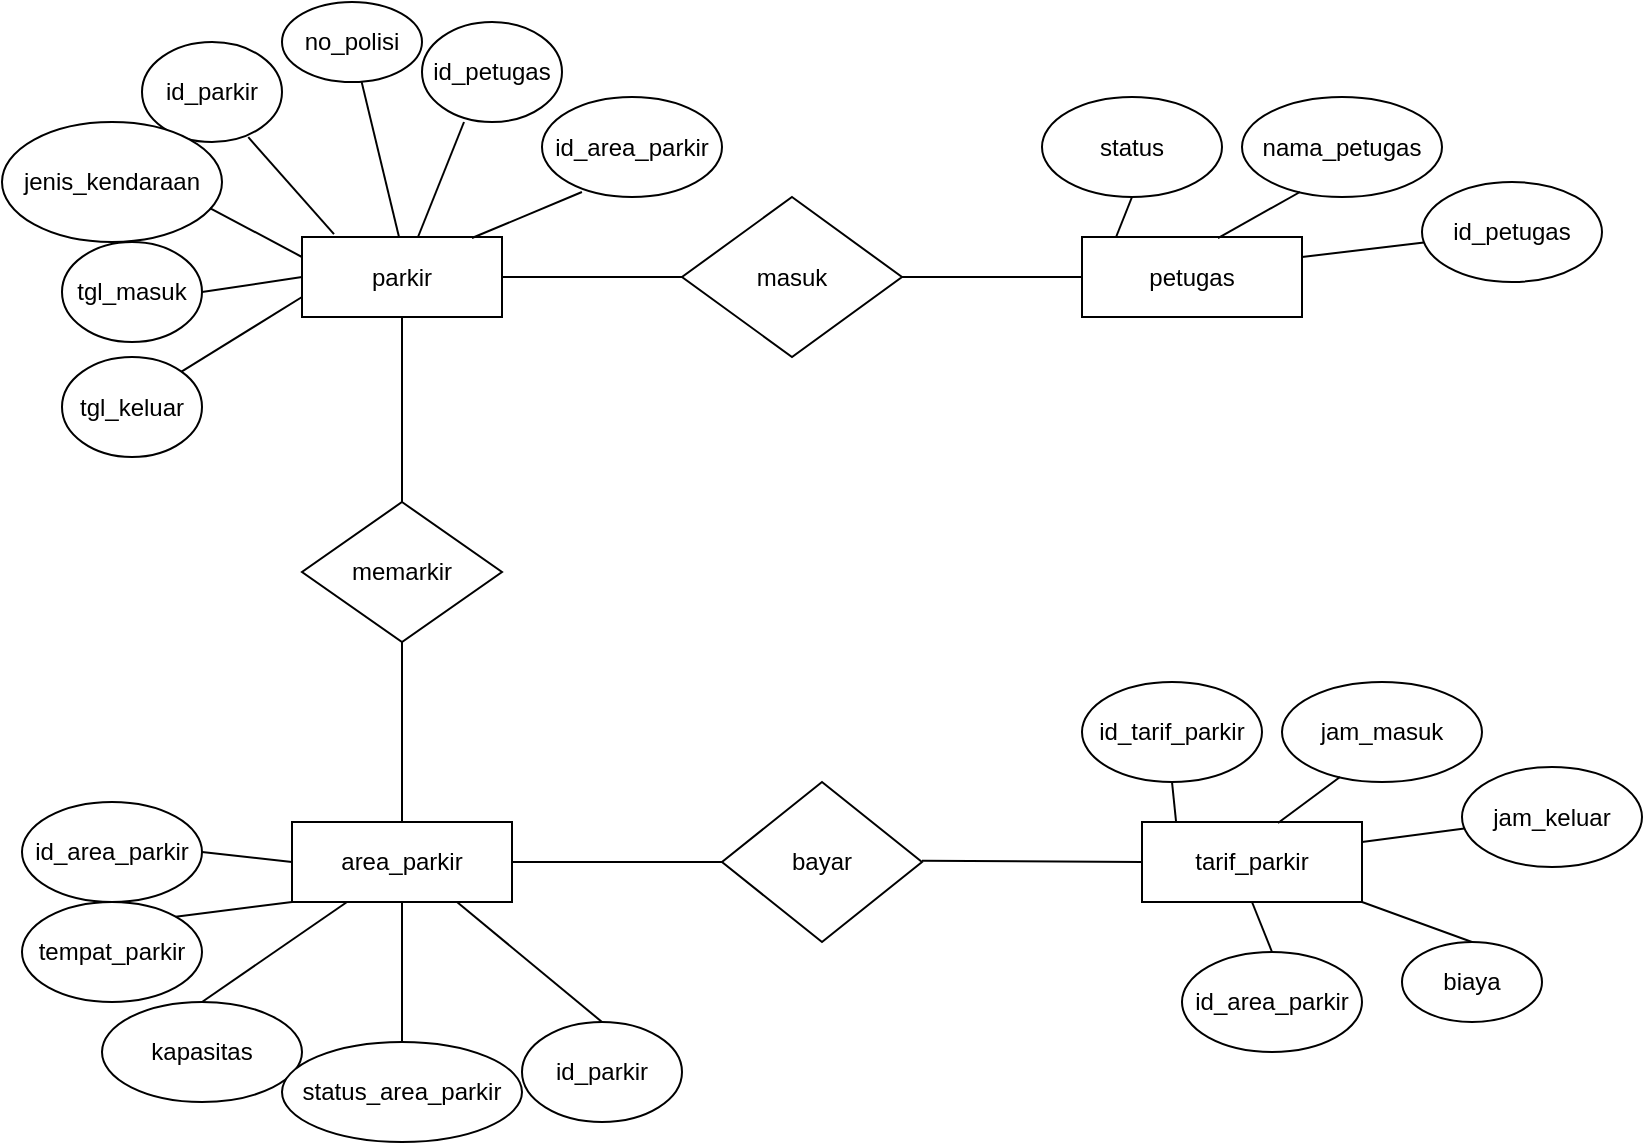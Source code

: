 <mxfile version="22.1.4" type="device">
  <diagram name="Page-1" id="xHAHQebYHm3XD5zxxp3o">
    <mxGraphModel dx="1035" dy="607" grid="1" gridSize="10" guides="1" tooltips="1" connect="1" arrows="1" fold="1" page="1" pageScale="1" pageWidth="850" pageHeight="1100" math="0" shadow="0">
      <root>
        <mxCell id="0" />
        <mxCell id="1" parent="0" />
        <mxCell id="L5YG3wvZNbjHfBZKv8xg-4" value="parkir" style="rounded=0;whiteSpace=wrap;html=1;movable=1;resizable=1;rotatable=1;deletable=1;editable=1;locked=0;connectable=1;" parent="1" vertex="1">
          <mxGeometry x="160" y="167.5" width="100" height="40" as="geometry" />
        </mxCell>
        <mxCell id="L5YG3wvZNbjHfBZKv8xg-5" value="id_petugas" style="ellipse;whiteSpace=wrap;html=1;movable=1;resizable=1;rotatable=1;deletable=1;editable=1;locked=0;connectable=1;" parent="1" vertex="1">
          <mxGeometry x="220" y="60" width="70" height="50" as="geometry" />
        </mxCell>
        <mxCell id="L5YG3wvZNbjHfBZKv8xg-7" value="id_parkir" style="ellipse;whiteSpace=wrap;html=1;" parent="1" vertex="1">
          <mxGeometry x="80" y="70" width="70" height="50" as="geometry" />
        </mxCell>
        <mxCell id="L5YG3wvZNbjHfBZKv8xg-8" value="no_polisi" style="ellipse;whiteSpace=wrap;html=1;" parent="1" vertex="1">
          <mxGeometry x="150" y="50" width="70" height="40" as="geometry" />
        </mxCell>
        <mxCell id="L5YG3wvZNbjHfBZKv8xg-9" value="jenis_kendaraan" style="ellipse;whiteSpace=wrap;html=1;" parent="1" vertex="1">
          <mxGeometry x="10" y="110" width="110" height="60" as="geometry" />
        </mxCell>
        <mxCell id="L5YG3wvZNbjHfBZKv8xg-12" value="tgl_masuk" style="ellipse;whiteSpace=wrap;html=1;movable=1;resizable=1;rotatable=1;deletable=1;editable=1;locked=0;connectable=1;" parent="1" vertex="1">
          <mxGeometry x="40" y="170" width="70" height="50" as="geometry" />
        </mxCell>
        <mxCell id="L5YG3wvZNbjHfBZKv8xg-13" value="tgl_keluar" style="ellipse;whiteSpace=wrap;html=1;movable=1;resizable=1;rotatable=1;deletable=1;editable=1;locked=0;connectable=1;" parent="1" vertex="1">
          <mxGeometry x="40" y="227.5" width="70" height="50" as="geometry" />
        </mxCell>
        <mxCell id="L5YG3wvZNbjHfBZKv8xg-14" value="id_area_parkir" style="ellipse;whiteSpace=wrap;html=1;movable=1;resizable=1;rotatable=1;deletable=1;editable=1;locked=0;connectable=1;" parent="1" vertex="1">
          <mxGeometry x="280" y="97.5" width="90" height="50" as="geometry" />
        </mxCell>
        <mxCell id="L5YG3wvZNbjHfBZKv8xg-15" value="" style="endArrow=none;html=1;rounded=0;movable=1;resizable=1;rotatable=1;deletable=1;editable=1;locked=0;connectable=1;exitX=1;exitY=0.5;exitDx=0;exitDy=0;entryX=0;entryY=0.5;entryDx=0;entryDy=0;" parent="1" source="L5YG3wvZNbjHfBZKv8xg-4" target="L5YG3wvZNbjHfBZKv8xg-16" edge="1">
          <mxGeometry width="50" height="50" relative="1" as="geometry">
            <mxPoint x="290" y="175" as="sourcePoint" />
            <mxPoint x="420" y="175.45" as="targetPoint" />
            <Array as="points" />
          </mxGeometry>
        </mxCell>
        <mxCell id="L5YG3wvZNbjHfBZKv8xg-16" value="masuk" style="rhombus;whiteSpace=wrap;html=1;" parent="1" vertex="1">
          <mxGeometry x="350" y="147.5" width="110" height="80" as="geometry" />
        </mxCell>
        <mxCell id="L5YG3wvZNbjHfBZKv8xg-17" value="" style="endArrow=none;html=1;rounded=0;entryX=0.16;entryY=-0.037;entryDx=0;entryDy=0;exitX=0.759;exitY=0.952;exitDx=0;exitDy=0;exitPerimeter=0;movable=1;resizable=1;rotatable=1;deletable=1;editable=1;locked=0;connectable=1;entryPerimeter=0;" parent="1" source="L5YG3wvZNbjHfBZKv8xg-7" target="L5YG3wvZNbjHfBZKv8xg-4" edge="1">
          <mxGeometry width="50" height="50" relative="1" as="geometry">
            <mxPoint x="140" y="147.5" as="sourcePoint" />
            <mxPoint x="250" y="142.95" as="targetPoint" />
            <Array as="points" />
          </mxGeometry>
        </mxCell>
        <mxCell id="L5YG3wvZNbjHfBZKv8xg-18" value="" style="endArrow=none;html=1;rounded=0;exitX=0.945;exitY=0.717;exitDx=0;exitDy=0;exitPerimeter=0;entryX=0;entryY=0.25;entryDx=0;entryDy=0;movable=1;resizable=1;rotatable=1;deletable=1;editable=1;locked=0;connectable=1;" parent="1" source="L5YG3wvZNbjHfBZKv8xg-9" target="L5YG3wvZNbjHfBZKv8xg-4" edge="1">
          <mxGeometry width="50" height="50" relative="1" as="geometry">
            <mxPoint x="130" y="180.5" as="sourcePoint" />
            <mxPoint x="157" y="187.5" as="targetPoint" />
            <Array as="points" />
          </mxGeometry>
        </mxCell>
        <mxCell id="L5YG3wvZNbjHfBZKv8xg-19" value="" style="endArrow=none;html=1;rounded=0;entryX=0;entryY=0.5;entryDx=0;entryDy=0;exitX=1;exitY=0.5;exitDx=0;exitDy=0;movable=1;resizable=1;rotatable=1;deletable=1;editable=1;locked=0;connectable=1;" parent="1" source="L5YG3wvZNbjHfBZKv8xg-12" target="L5YG3wvZNbjHfBZKv8xg-4" edge="1">
          <mxGeometry width="50" height="50" relative="1" as="geometry">
            <mxPoint x="133" y="227.5" as="sourcePoint" />
            <mxPoint x="160" y="254.5" as="targetPoint" />
            <Array as="points" />
          </mxGeometry>
        </mxCell>
        <mxCell id="L5YG3wvZNbjHfBZKv8xg-20" value="" style="endArrow=none;html=1;rounded=0;exitX=1;exitY=0;exitDx=0;exitDy=0;movable=1;resizable=1;rotatable=1;deletable=1;editable=1;locked=0;connectable=1;entryX=0;entryY=0.75;entryDx=0;entryDy=0;" parent="1" source="L5YG3wvZNbjHfBZKv8xg-13" target="L5YG3wvZNbjHfBZKv8xg-4" edge="1">
          <mxGeometry width="50" height="50" relative="1" as="geometry">
            <mxPoint x="181.5" y="237.5" as="sourcePoint" />
            <mxPoint x="190" y="207.5" as="targetPoint" />
            <Array as="points" />
          </mxGeometry>
        </mxCell>
        <mxCell id="L5YG3wvZNbjHfBZKv8xg-21" value="" style="endArrow=none;html=1;rounded=0;entryX=0;entryY=0;entryDx=0;entryDy=0;movable=1;resizable=1;rotatable=1;deletable=1;editable=1;locked=0;connectable=1;" parent="1" source="L5YG3wvZNbjHfBZKv8xg-8" edge="1">
          <mxGeometry width="50" height="50" relative="1" as="geometry">
            <mxPoint x="181.5" y="140.5" as="sourcePoint" />
            <mxPoint x="208.5" y="167.5" as="targetPoint" />
            <Array as="points" />
          </mxGeometry>
        </mxCell>
        <mxCell id="L5YG3wvZNbjHfBZKv8xg-22" value="" style="endArrow=none;html=1;rounded=0;entryX=0.222;entryY=0.95;entryDx=0;entryDy=0;exitX=0.85;exitY=0.013;exitDx=0;exitDy=0;exitPerimeter=0;entryPerimeter=0;movable=1;resizable=1;rotatable=1;deletable=1;editable=1;locked=0;connectable=1;" parent="1" source="L5YG3wvZNbjHfBZKv8xg-4" target="L5YG3wvZNbjHfBZKv8xg-14" edge="1">
          <mxGeometry width="50" height="50" relative="1" as="geometry">
            <mxPoint x="240" y="207.5" as="sourcePoint" />
            <mxPoint x="267" y="234.5" as="targetPoint" />
            <Array as="points" />
          </mxGeometry>
        </mxCell>
        <mxCell id="L5YG3wvZNbjHfBZKv8xg-24" value="" style="endArrow=none;html=1;rounded=0;entryX=0.3;entryY=1;entryDx=0;entryDy=0;movable=1;resizable=1;rotatable=1;deletable=1;editable=1;locked=0;connectable=1;entryPerimeter=0;" parent="1" source="L5YG3wvZNbjHfBZKv8xg-4" target="L5YG3wvZNbjHfBZKv8xg-5" edge="1">
          <mxGeometry width="50" height="50" relative="1" as="geometry">
            <mxPoint x="230" y="177.5" as="sourcePoint" />
            <mxPoint x="257" y="157.5" as="targetPoint" />
            <Array as="points" />
          </mxGeometry>
        </mxCell>
        <mxCell id="7l36-XZYRrPUFkzCGNno-2" value="" style="endArrow=none;html=1;rounded=0;movable=1;resizable=1;rotatable=1;deletable=1;editable=1;locked=0;connectable=1;exitX=1;exitY=0.5;exitDx=0;exitDy=0;entryX=0;entryY=0.5;entryDx=0;entryDy=0;" parent="1" source="L5YG3wvZNbjHfBZKv8xg-16" target="7l36-XZYRrPUFkzCGNno-4" edge="1">
          <mxGeometry width="50" height="50" relative="1" as="geometry">
            <mxPoint x="470" y="174.55" as="sourcePoint" />
            <mxPoint x="640" y="190" as="targetPoint" />
            <Array as="points" />
          </mxGeometry>
        </mxCell>
        <mxCell id="7l36-XZYRrPUFkzCGNno-4" value="petugas" style="rounded=0;whiteSpace=wrap;html=1;" parent="1" vertex="1">
          <mxGeometry x="550" y="167.5" width="110" height="40" as="geometry" />
        </mxCell>
        <mxCell id="05SCvy1Rj9OCpi3I3Xh_-1" value="status" style="ellipse;whiteSpace=wrap;html=1;movable=1;resizable=1;rotatable=1;deletable=1;editable=1;locked=0;connectable=1;direction=south;" parent="1" vertex="1">
          <mxGeometry x="530" y="97.5" width="90" height="50" as="geometry" />
        </mxCell>
        <mxCell id="05SCvy1Rj9OCpi3I3Xh_-2" value="nama_petugas" style="ellipse;whiteSpace=wrap;html=1;movable=1;resizable=1;rotatable=1;deletable=1;editable=1;locked=0;connectable=1;" parent="1" vertex="1">
          <mxGeometry x="630" y="97.5" width="100" height="50" as="geometry" />
        </mxCell>
        <mxCell id="05SCvy1Rj9OCpi3I3Xh_-3" value="id_petugas" style="ellipse;whiteSpace=wrap;html=1;movable=1;resizable=1;rotatable=1;deletable=1;editable=1;locked=0;connectable=1;" parent="1" vertex="1">
          <mxGeometry x="720" y="140" width="90" height="50" as="geometry" />
        </mxCell>
        <mxCell id="05SCvy1Rj9OCpi3I3Xh_-4" value="" style="endArrow=none;html=1;rounded=0;exitX=1;exitY=0.5;exitDx=0;exitDy=0;movable=1;resizable=1;rotatable=1;deletable=1;editable=1;locked=0;connectable=1;entryX=0.155;entryY=0;entryDx=0;entryDy=0;entryPerimeter=0;" parent="1" source="05SCvy1Rj9OCpi3I3Xh_-1" target="7l36-XZYRrPUFkzCGNno-4" edge="1">
          <mxGeometry width="50" height="50" relative="1" as="geometry">
            <mxPoint x="623" y="230" as="sourcePoint" />
            <mxPoint x="650" y="230" as="targetPoint" />
            <Array as="points" />
          </mxGeometry>
        </mxCell>
        <mxCell id="05SCvy1Rj9OCpi3I3Xh_-5" value="" style="endArrow=none;html=1;rounded=0;exitX=0.29;exitY=0.95;exitDx=0;exitDy=0;movable=1;resizable=1;rotatable=1;deletable=1;editable=1;locked=0;connectable=1;entryX=0.618;entryY=0.013;entryDx=0;entryDy=0;entryPerimeter=0;exitPerimeter=0;" parent="1" source="05SCvy1Rj9OCpi3I3Xh_-2" target="7l36-XZYRrPUFkzCGNno-4" edge="1">
          <mxGeometry width="50" height="50" relative="1" as="geometry">
            <mxPoint x="671.5" y="240" as="sourcePoint" />
            <mxPoint x="680" y="210" as="targetPoint" />
            <Array as="points" />
          </mxGeometry>
        </mxCell>
        <mxCell id="05SCvy1Rj9OCpi3I3Xh_-6" value="" style="endArrow=none;html=1;rounded=0;exitX=1;exitY=0.25;exitDx=0;exitDy=0;movable=1;resizable=1;rotatable=1;deletable=1;editable=1;locked=0;connectable=1;" parent="1" source="7l36-XZYRrPUFkzCGNno-4" target="05SCvy1Rj9OCpi3I3Xh_-3" edge="1">
          <mxGeometry width="50" height="50" relative="1" as="geometry">
            <mxPoint x="730" y="210" as="sourcePoint" />
            <mxPoint x="757" y="237" as="targetPoint" />
            <Array as="points" />
          </mxGeometry>
        </mxCell>
        <mxCell id="05SCvy1Rj9OCpi3I3Xh_-8" value="" style="endArrow=none;html=1;rounded=0;entryX=0.5;entryY=1;entryDx=0;entryDy=0;exitX=0.5;exitY=0;exitDx=0;exitDy=0;" parent="1" source="05SCvy1Rj9OCpi3I3Xh_-9" target="L5YG3wvZNbjHfBZKv8xg-4" edge="1">
          <mxGeometry width="50" height="50" relative="1" as="geometry">
            <mxPoint x="210" y="300" as="sourcePoint" />
            <mxPoint x="360" y="280" as="targetPoint" />
          </mxGeometry>
        </mxCell>
        <mxCell id="05SCvy1Rj9OCpi3I3Xh_-9" value="memarkir" style="rhombus;whiteSpace=wrap;html=1;" parent="1" vertex="1">
          <mxGeometry x="160" y="300" width="100" height="70" as="geometry" />
        </mxCell>
        <mxCell id="05SCvy1Rj9OCpi3I3Xh_-10" value="area_parkir" style="rounded=0;whiteSpace=wrap;html=1;movable=1;resizable=1;rotatable=1;deletable=1;editable=1;locked=0;connectable=1;" parent="1" vertex="1">
          <mxGeometry x="155" y="460" width="110" height="40" as="geometry" />
        </mxCell>
        <mxCell id="05SCvy1Rj9OCpi3I3Xh_-11" value="tempat_parkir" style="ellipse;whiteSpace=wrap;html=1;movable=1;resizable=1;rotatable=1;deletable=1;editable=1;locked=0;connectable=1;direction=south;" parent="1" vertex="1">
          <mxGeometry x="20" y="500" width="90" height="50" as="geometry" />
        </mxCell>
        <mxCell id="05SCvy1Rj9OCpi3I3Xh_-12" value="kapasitas" style="ellipse;whiteSpace=wrap;html=1;movable=1;resizable=1;rotatable=1;deletable=1;editable=1;locked=0;connectable=1;" parent="1" vertex="1">
          <mxGeometry x="60" y="550" width="100" height="50" as="geometry" />
        </mxCell>
        <mxCell id="05SCvy1Rj9OCpi3I3Xh_-13" value="status_area_parkir" style="ellipse;whiteSpace=wrap;html=1;movable=1;resizable=1;rotatable=1;deletable=1;editable=1;locked=0;connectable=1;" parent="1" vertex="1">
          <mxGeometry x="150" y="570" width="120" height="50" as="geometry" />
        </mxCell>
        <mxCell id="05SCvy1Rj9OCpi3I3Xh_-14" value="" style="endArrow=none;html=1;rounded=0;exitX=0;exitY=0;exitDx=0;exitDy=0;movable=1;resizable=1;rotatable=1;deletable=1;editable=1;locked=0;connectable=1;entryX=0;entryY=1;entryDx=0;entryDy=0;" parent="1" source="05SCvy1Rj9OCpi3I3Xh_-11" target="05SCvy1Rj9OCpi3I3Xh_-10" edge="1">
          <mxGeometry width="50" height="50" relative="1" as="geometry">
            <mxPoint x="223" y="532.5" as="sourcePoint" />
            <mxPoint x="250" y="532.5" as="targetPoint" />
            <Array as="points" />
          </mxGeometry>
        </mxCell>
        <mxCell id="05SCvy1Rj9OCpi3I3Xh_-15" value="" style="endArrow=none;html=1;rounded=0;exitX=0.5;exitY=0;exitDx=0;exitDy=0;movable=1;resizable=1;rotatable=1;deletable=1;editable=1;locked=0;connectable=1;entryX=0.25;entryY=1;entryDx=0;entryDy=0;" parent="1" source="05SCvy1Rj9OCpi3I3Xh_-12" target="05SCvy1Rj9OCpi3I3Xh_-10" edge="1">
          <mxGeometry width="50" height="50" relative="1" as="geometry">
            <mxPoint x="271.5" y="542.5" as="sourcePoint" />
            <mxPoint x="280" y="512.5" as="targetPoint" />
            <Array as="points" />
          </mxGeometry>
        </mxCell>
        <mxCell id="05SCvy1Rj9OCpi3I3Xh_-16" value="" style="endArrow=none;html=1;rounded=0;exitX=0.5;exitY=1;exitDx=0;exitDy=0;movable=1;resizable=1;rotatable=1;deletable=1;editable=1;locked=0;connectable=1;" parent="1" source="05SCvy1Rj9OCpi3I3Xh_-10" target="05SCvy1Rj9OCpi3I3Xh_-13" edge="1">
          <mxGeometry width="50" height="50" relative="1" as="geometry">
            <mxPoint x="330" y="512.5" as="sourcePoint" />
            <mxPoint x="357" y="539.5" as="targetPoint" />
            <Array as="points" />
          </mxGeometry>
        </mxCell>
        <mxCell id="05SCvy1Rj9OCpi3I3Xh_-20" value="id_area_parkir" style="ellipse;whiteSpace=wrap;html=1;movable=1;resizable=1;rotatable=1;deletable=1;editable=1;locked=0;connectable=1;" parent="1" vertex="1">
          <mxGeometry x="20" y="450" width="90" height="50" as="geometry" />
        </mxCell>
        <mxCell id="05SCvy1Rj9OCpi3I3Xh_-21" value="" style="endArrow=none;html=1;rounded=0;exitX=1;exitY=0.5;exitDx=0;exitDy=0;movable=1;resizable=1;rotatable=1;deletable=1;editable=1;locked=0;connectable=1;entryX=0;entryY=0.5;entryDx=0;entryDy=0;" parent="1" source="05SCvy1Rj9OCpi3I3Xh_-20" target="05SCvy1Rj9OCpi3I3Xh_-10" edge="1">
          <mxGeometry width="50" height="50" relative="1" as="geometry">
            <mxPoint x="117" y="552" as="sourcePoint" />
            <mxPoint x="175" y="521" as="targetPoint" />
            <Array as="points" />
          </mxGeometry>
        </mxCell>
        <mxCell id="05SCvy1Rj9OCpi3I3Xh_-22" value="" style="endArrow=none;html=1;rounded=0;entryX=0.5;entryY=1;entryDx=0;entryDy=0;exitX=0.5;exitY=0;exitDx=0;exitDy=0;" parent="1" source="05SCvy1Rj9OCpi3I3Xh_-10" target="05SCvy1Rj9OCpi3I3Xh_-9" edge="1">
          <mxGeometry width="50" height="50" relative="1" as="geometry">
            <mxPoint x="330" y="440" as="sourcePoint" />
            <mxPoint x="209.5" y="368" as="targetPoint" />
          </mxGeometry>
        </mxCell>
        <mxCell id="eHKv6mY923n8HrTc7IhO-1" value="" style="endArrow=none;html=1;rounded=0;" edge="1" parent="1">
          <mxGeometry width="50" height="50" relative="1" as="geometry">
            <mxPoint x="265" y="480" as="sourcePoint" />
            <mxPoint x="370" y="480" as="targetPoint" />
          </mxGeometry>
        </mxCell>
        <mxCell id="eHKv6mY923n8HrTc7IhO-2" value="bayar" style="rhombus;whiteSpace=wrap;html=1;" vertex="1" parent="1">
          <mxGeometry x="370" y="440" width="100" height="80" as="geometry" />
        </mxCell>
        <mxCell id="eHKv6mY923n8HrTc7IhO-3" value="tarif_parkir" style="rounded=0;whiteSpace=wrap;html=1;" vertex="1" parent="1">
          <mxGeometry x="580" y="460" width="110" height="40" as="geometry" />
        </mxCell>
        <mxCell id="eHKv6mY923n8HrTc7IhO-4" value="id_tarif_parkir" style="ellipse;whiteSpace=wrap;html=1;movable=1;resizable=1;rotatable=1;deletable=1;editable=1;locked=0;connectable=1;direction=south;" vertex="1" parent="1">
          <mxGeometry x="550" y="390" width="90" height="50" as="geometry" />
        </mxCell>
        <mxCell id="eHKv6mY923n8HrTc7IhO-5" value="jam_masuk" style="ellipse;whiteSpace=wrap;html=1;movable=1;resizable=1;rotatable=1;deletable=1;editable=1;locked=0;connectable=1;" vertex="1" parent="1">
          <mxGeometry x="650" y="390" width="100" height="50" as="geometry" />
        </mxCell>
        <mxCell id="eHKv6mY923n8HrTc7IhO-6" value="jam_keluar" style="ellipse;whiteSpace=wrap;html=1;movable=1;resizable=1;rotatable=1;deletable=1;editable=1;locked=0;connectable=1;" vertex="1" parent="1">
          <mxGeometry x="740" y="432.5" width="90" height="50" as="geometry" />
        </mxCell>
        <mxCell id="eHKv6mY923n8HrTc7IhO-7" value="" style="endArrow=none;html=1;rounded=0;exitX=1;exitY=0.5;exitDx=0;exitDy=0;movable=1;resizable=1;rotatable=1;deletable=1;editable=1;locked=0;connectable=1;entryX=0.155;entryY=0;entryDx=0;entryDy=0;entryPerimeter=0;" edge="1" source="eHKv6mY923n8HrTc7IhO-4" target="eHKv6mY923n8HrTc7IhO-3" parent="1">
          <mxGeometry width="50" height="50" relative="1" as="geometry">
            <mxPoint x="643" y="522.5" as="sourcePoint" />
            <mxPoint x="670" y="522.5" as="targetPoint" />
            <Array as="points" />
          </mxGeometry>
        </mxCell>
        <mxCell id="eHKv6mY923n8HrTc7IhO-8" value="" style="endArrow=none;html=1;rounded=0;exitX=0.29;exitY=0.95;exitDx=0;exitDy=0;movable=1;resizable=1;rotatable=1;deletable=1;editable=1;locked=0;connectable=1;entryX=0.618;entryY=0.013;entryDx=0;entryDy=0;entryPerimeter=0;exitPerimeter=0;" edge="1" source="eHKv6mY923n8HrTc7IhO-5" target="eHKv6mY923n8HrTc7IhO-3" parent="1">
          <mxGeometry width="50" height="50" relative="1" as="geometry">
            <mxPoint x="691.5" y="532.5" as="sourcePoint" />
            <mxPoint x="700" y="502.5" as="targetPoint" />
            <Array as="points" />
          </mxGeometry>
        </mxCell>
        <mxCell id="eHKv6mY923n8HrTc7IhO-9" value="" style="endArrow=none;html=1;rounded=0;exitX=1;exitY=0.25;exitDx=0;exitDy=0;movable=1;resizable=1;rotatable=1;deletable=1;editable=1;locked=0;connectable=1;" edge="1" source="eHKv6mY923n8HrTc7IhO-3" target="eHKv6mY923n8HrTc7IhO-6" parent="1">
          <mxGeometry width="50" height="50" relative="1" as="geometry">
            <mxPoint x="750" y="502.5" as="sourcePoint" />
            <mxPoint x="777" y="529.5" as="targetPoint" />
            <Array as="points" />
          </mxGeometry>
        </mxCell>
        <mxCell id="eHKv6mY923n8HrTc7IhO-10" value="" style="endArrow=none;html=1;rounded=0;movable=1;resizable=1;rotatable=1;deletable=1;editable=1;locked=0;connectable=1;exitX=1;exitY=0.5;exitDx=0;exitDy=0;entryX=0;entryY=0.5;entryDx=0;entryDy=0;" edge="1" parent="1" target="eHKv6mY923n8HrTc7IhO-3">
          <mxGeometry width="50" height="50" relative="1" as="geometry">
            <mxPoint x="470" y="479.41" as="sourcePoint" />
            <mxPoint x="560" y="479.41" as="targetPoint" />
            <Array as="points" />
          </mxGeometry>
        </mxCell>
        <mxCell id="eHKv6mY923n8HrTc7IhO-11" value="id_area_parkir" style="ellipse;whiteSpace=wrap;html=1;movable=1;resizable=1;rotatable=1;deletable=1;editable=1;locked=0;connectable=1;direction=south;" vertex="1" parent="1">
          <mxGeometry x="600" y="525" width="90" height="50" as="geometry" />
        </mxCell>
        <mxCell id="eHKv6mY923n8HrTc7IhO-13" value="id_parkir" style="ellipse;whiteSpace=wrap;html=1;movable=1;resizable=1;rotatable=1;deletable=1;editable=1;locked=0;connectable=1;" vertex="1" parent="1">
          <mxGeometry x="270" y="560" width="80" height="50" as="geometry" />
        </mxCell>
        <mxCell id="eHKv6mY923n8HrTc7IhO-14" value="" style="endArrow=none;html=1;rounded=0;exitX=0.75;exitY=1;exitDx=0;exitDy=0;movable=1;resizable=1;rotatable=1;deletable=1;editable=1;locked=0;connectable=1;entryX=0.5;entryY=0;entryDx=0;entryDy=0;" edge="1" parent="1" source="05SCvy1Rj9OCpi3I3Xh_-10" target="eHKv6mY923n8HrTc7IhO-13">
          <mxGeometry width="50" height="50" relative="1" as="geometry">
            <mxPoint x="290" y="490" as="sourcePoint" />
            <mxPoint x="290" y="560" as="targetPoint" />
            <Array as="points" />
          </mxGeometry>
        </mxCell>
        <mxCell id="eHKv6mY923n8HrTc7IhO-15" value="biaya" style="ellipse;whiteSpace=wrap;html=1;movable=1;resizable=1;rotatable=1;deletable=1;editable=1;locked=0;connectable=1;direction=south;" vertex="1" parent="1">
          <mxGeometry x="710" y="520" width="70" height="40" as="geometry" />
        </mxCell>
        <mxCell id="eHKv6mY923n8HrTc7IhO-17" value="" style="endArrow=none;html=1;rounded=0;exitX=1;exitY=1;exitDx=0;exitDy=0;movable=1;resizable=1;rotatable=1;deletable=1;editable=1;locked=0;connectable=1;entryX=0;entryY=0.5;entryDx=0;entryDy=0;" edge="1" parent="1" source="eHKv6mY923n8HrTc7IhO-3" target="eHKv6mY923n8HrTc7IhO-15">
          <mxGeometry width="50" height="50" relative="1" as="geometry">
            <mxPoint x="679" y="507" as="sourcePoint" />
            <mxPoint x="730" y="500" as="targetPoint" />
            <Array as="points" />
          </mxGeometry>
        </mxCell>
        <mxCell id="eHKv6mY923n8HrTc7IhO-18" value="" style="endArrow=none;html=1;rounded=0;exitX=0.5;exitY=1;exitDx=0;exitDy=0;movable=1;resizable=1;rotatable=1;deletable=1;editable=1;locked=0;connectable=1;entryX=0;entryY=0.5;entryDx=0;entryDy=0;" edge="1" parent="1" source="eHKv6mY923n8HrTc7IhO-3" target="eHKv6mY923n8HrTc7IhO-11">
          <mxGeometry width="50" height="50" relative="1" as="geometry">
            <mxPoint x="635" y="500" as="sourcePoint" />
            <mxPoint x="690" y="520" as="targetPoint" />
            <Array as="points" />
          </mxGeometry>
        </mxCell>
      </root>
    </mxGraphModel>
  </diagram>
</mxfile>
